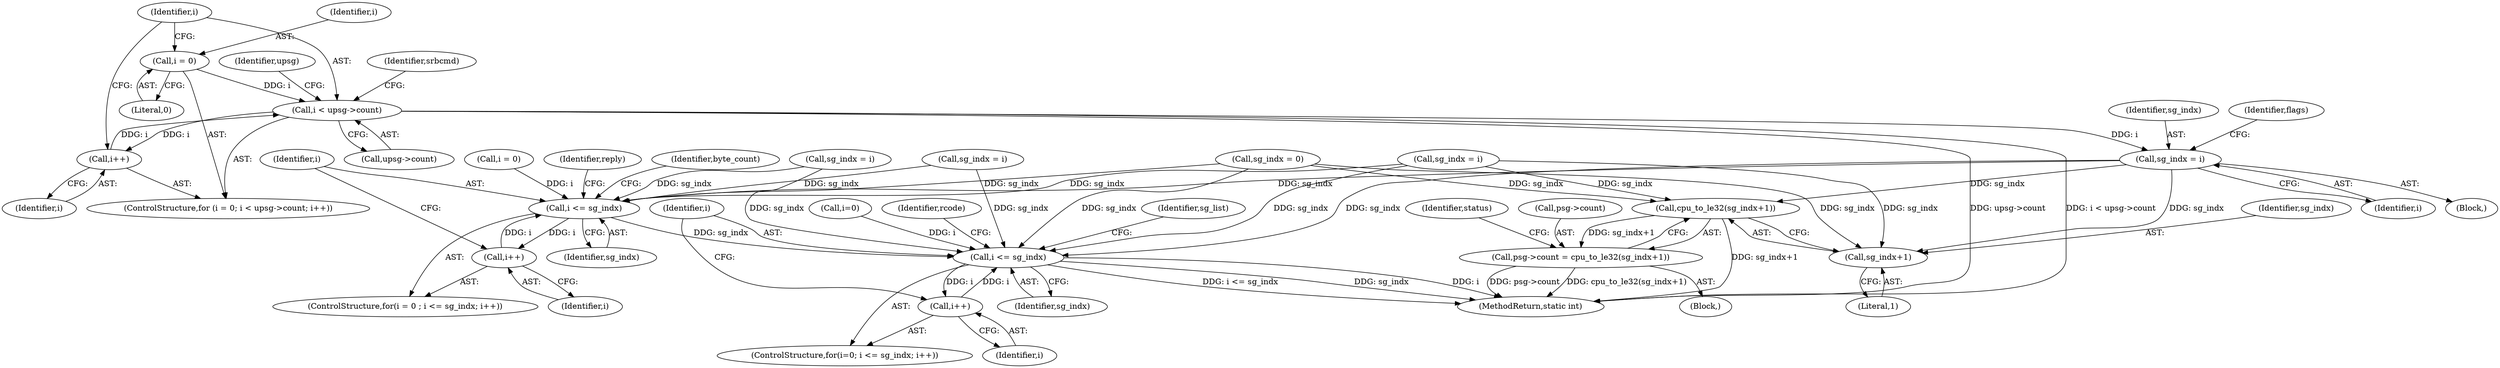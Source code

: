 digraph "0_linux_b4789b8e6be3151a955ade74872822f30e8cd914@pointer" {
"1001164" [label="(Call,i < upsg->count)"];
"1001169" [label="(Call,i++)"];
"1001164" [label="(Call,i < upsg->count)"];
"1001161" [label="(Call,i = 0)"];
"1001245" [label="(Call,sg_indx = i)"];
"1001332" [label="(Call,cpu_to_le32(sg_indx+1))"];
"1001328" [label="(Call,psg->count = cpu_to_le32(sg_indx+1))"];
"1001333" [label="(Call,sg_indx+1)"];
"1001377" [label="(Call,i <= sg_indx)"];
"1001380" [label="(Call,i++)"];
"1001455" [label="(Call,i <= sg_indx)"];
"1001458" [label="(Call,i++)"];
"1001477" [label="(MethodReturn,static int)"];
"1001337" [label="(Identifier,status)"];
"1000599" [label="(Call,sg_indx = i)"];
"1001332" [label="(Call,cpu_to_le32(sg_indx+1))"];
"1001451" [label="(ControlStructure,for(i=0; i <= sg_indx; i++))"];
"1001160" [label="(ControlStructure,for (i = 0; i < upsg->count; i++))"];
"1001456" [label="(Identifier,i)"];
"1000821" [label="(Call,sg_indx = i)"];
"1001329" [label="(Call,psg->count)"];
"1001079" [label="(Call,sg_indx = i)"];
"1001161" [label="(Call,i = 0)"];
"1001384" [label="(Identifier,byte_count)"];
"1001246" [label="(Identifier,sg_indx)"];
"1001379" [label="(Identifier,sg_indx)"];
"1001380" [label="(Call,i++)"];
"1001245" [label="(Call,sg_indx = i)"];
"1001162" [label="(Identifier,i)"];
"1001457" [label="(Identifier,sg_indx)"];
"1001452" [label="(Call,i=0)"];
"1001377" [label="(Call,i <= sg_indx)"];
"1001179" [label="(Identifier,upsg)"];
"1000151" [label="(Call,sg_indx = 0)"];
"1001165" [label="(Identifier,i)"];
"1001378" [label="(Identifier,i)"];
"1001374" [label="(Call,i = 0)"];
"1001164" [label="(Call,i < upsg->count)"];
"1001328" [label="(Call,psg->count = cpu_to_le32(sg_indx+1))"];
"1001247" [label="(Identifier,i)"];
"1000946" [label="(Block,)"];
"1001467" [label="(Identifier,rcode)"];
"1001459" [label="(Identifier,i)"];
"1001381" [label="(Identifier,i)"];
"1001324" [label="(Identifier,srbcmd)"];
"1001170" [label="(Identifier,i)"];
"1001333" [label="(Call,sg_indx+1)"];
"1001455" [label="(Call,i <= sg_indx)"];
"1001334" [label="(Identifier,sg_indx)"];
"1001166" [label="(Call,upsg->count)"];
"1001169" [label="(Call,i++)"];
"1001250" [label="(Identifier,flags)"];
"1001458" [label="(Call,i++)"];
"1001163" [label="(Literal,0)"];
"1001463" [label="(Identifier,sg_list)"];
"1001431" [label="(Identifier,reply)"];
"1001335" [label="(Literal,1)"];
"1001171" [label="(Block,)"];
"1001373" [label="(ControlStructure,for(i = 0 ; i <= sg_indx; i++))"];
"1001164" -> "1001160"  [label="AST: "];
"1001164" -> "1001166"  [label="CFG: "];
"1001165" -> "1001164"  [label="AST: "];
"1001166" -> "1001164"  [label="AST: "];
"1001179" -> "1001164"  [label="CFG: "];
"1001324" -> "1001164"  [label="CFG: "];
"1001164" -> "1001477"  [label="DDG: upsg->count"];
"1001164" -> "1001477"  [label="DDG: i < upsg->count"];
"1001169" -> "1001164"  [label="DDG: i"];
"1001161" -> "1001164"  [label="DDG: i"];
"1001164" -> "1001169"  [label="DDG: i"];
"1001164" -> "1001245"  [label="DDG: i"];
"1001169" -> "1001160"  [label="AST: "];
"1001169" -> "1001170"  [label="CFG: "];
"1001170" -> "1001169"  [label="AST: "];
"1001165" -> "1001169"  [label="CFG: "];
"1001161" -> "1001160"  [label="AST: "];
"1001161" -> "1001163"  [label="CFG: "];
"1001162" -> "1001161"  [label="AST: "];
"1001163" -> "1001161"  [label="AST: "];
"1001165" -> "1001161"  [label="CFG: "];
"1001245" -> "1001171"  [label="AST: "];
"1001245" -> "1001247"  [label="CFG: "];
"1001246" -> "1001245"  [label="AST: "];
"1001247" -> "1001245"  [label="AST: "];
"1001250" -> "1001245"  [label="CFG: "];
"1001245" -> "1001332"  [label="DDG: sg_indx"];
"1001245" -> "1001333"  [label="DDG: sg_indx"];
"1001245" -> "1001377"  [label="DDG: sg_indx"];
"1001245" -> "1001455"  [label="DDG: sg_indx"];
"1001332" -> "1001328"  [label="AST: "];
"1001332" -> "1001333"  [label="CFG: "];
"1001333" -> "1001332"  [label="AST: "];
"1001328" -> "1001332"  [label="CFG: "];
"1001332" -> "1001477"  [label="DDG: sg_indx+1"];
"1001332" -> "1001328"  [label="DDG: sg_indx+1"];
"1001079" -> "1001332"  [label="DDG: sg_indx"];
"1000151" -> "1001332"  [label="DDG: sg_indx"];
"1001328" -> "1000946"  [label="AST: "];
"1001329" -> "1001328"  [label="AST: "];
"1001337" -> "1001328"  [label="CFG: "];
"1001328" -> "1001477"  [label="DDG: psg->count"];
"1001328" -> "1001477"  [label="DDG: cpu_to_le32(sg_indx+1)"];
"1001333" -> "1001335"  [label="CFG: "];
"1001334" -> "1001333"  [label="AST: "];
"1001335" -> "1001333"  [label="AST: "];
"1001079" -> "1001333"  [label="DDG: sg_indx"];
"1000151" -> "1001333"  [label="DDG: sg_indx"];
"1001377" -> "1001373"  [label="AST: "];
"1001377" -> "1001379"  [label="CFG: "];
"1001378" -> "1001377"  [label="AST: "];
"1001379" -> "1001377"  [label="AST: "];
"1001384" -> "1001377"  [label="CFG: "];
"1001431" -> "1001377"  [label="CFG: "];
"1001374" -> "1001377"  [label="DDG: i"];
"1001380" -> "1001377"  [label="DDG: i"];
"1000821" -> "1001377"  [label="DDG: sg_indx"];
"1000151" -> "1001377"  [label="DDG: sg_indx"];
"1000599" -> "1001377"  [label="DDG: sg_indx"];
"1001079" -> "1001377"  [label="DDG: sg_indx"];
"1001377" -> "1001380"  [label="DDG: i"];
"1001377" -> "1001455"  [label="DDG: sg_indx"];
"1001380" -> "1001373"  [label="AST: "];
"1001380" -> "1001381"  [label="CFG: "];
"1001381" -> "1001380"  [label="AST: "];
"1001378" -> "1001380"  [label="CFG: "];
"1001455" -> "1001451"  [label="AST: "];
"1001455" -> "1001457"  [label="CFG: "];
"1001456" -> "1001455"  [label="AST: "];
"1001457" -> "1001455"  [label="AST: "];
"1001463" -> "1001455"  [label="CFG: "];
"1001467" -> "1001455"  [label="CFG: "];
"1001455" -> "1001477"  [label="DDG: sg_indx"];
"1001455" -> "1001477"  [label="DDG: i"];
"1001455" -> "1001477"  [label="DDG: i <= sg_indx"];
"1001458" -> "1001455"  [label="DDG: i"];
"1001452" -> "1001455"  [label="DDG: i"];
"1001079" -> "1001455"  [label="DDG: sg_indx"];
"1000151" -> "1001455"  [label="DDG: sg_indx"];
"1000599" -> "1001455"  [label="DDG: sg_indx"];
"1000821" -> "1001455"  [label="DDG: sg_indx"];
"1001455" -> "1001458"  [label="DDG: i"];
"1001458" -> "1001451"  [label="AST: "];
"1001458" -> "1001459"  [label="CFG: "];
"1001459" -> "1001458"  [label="AST: "];
"1001456" -> "1001458"  [label="CFG: "];
}
